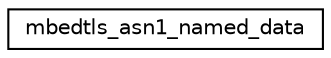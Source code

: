 digraph "Graphical Class Hierarchy"
{
  edge [fontname="Helvetica",fontsize="10",labelfontname="Helvetica",labelfontsize="10"];
  node [fontname="Helvetica",fontsize="10",shape=record];
  rankdir="LR";
  Node0 [label="mbedtls_asn1_named_data",height=0.2,width=0.4,color="black", fillcolor="white", style="filled",URL="$structmbedtls__asn1__named__data.html"];
}
